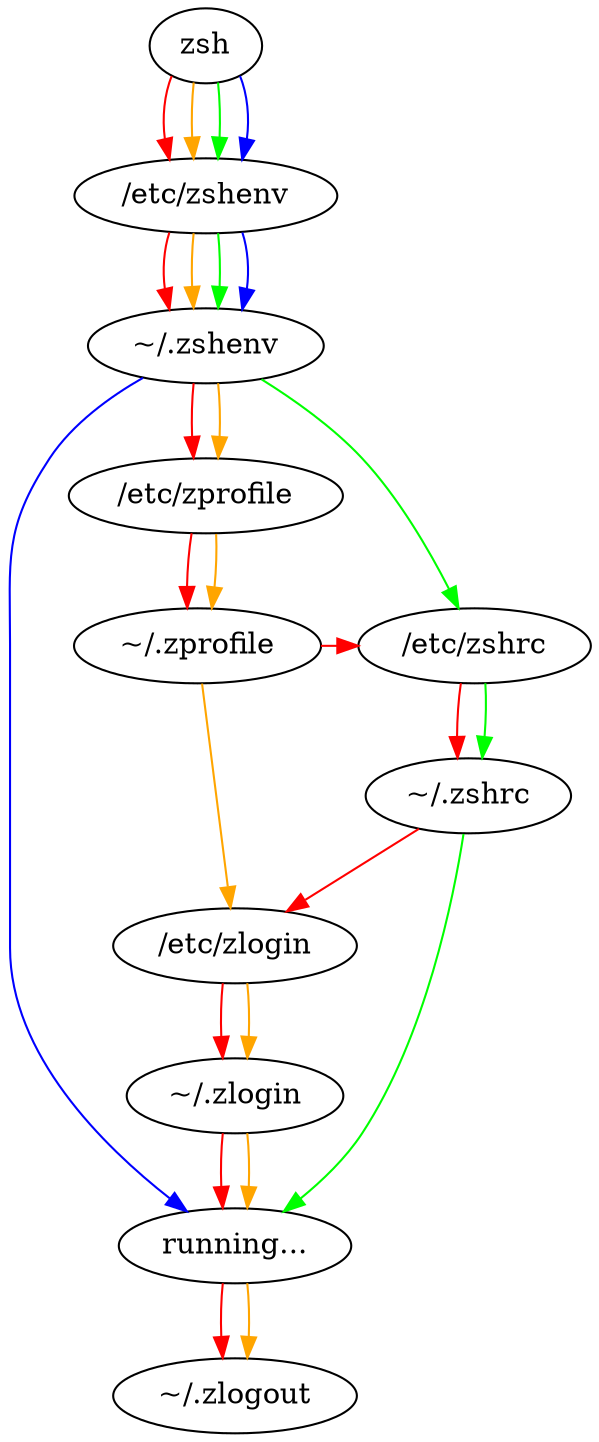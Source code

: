 // adapted from 
// https://heptapod.host/flowblok/shell-startup/-/blob/branch/default/diagram/impl-actual.dot
digraph {
//    {rank=same;
//    zsh
//    }


    zsh_running [label="running..."]


    etc_zshenv [label="/etc/zshenv"]
    etc_zprofile [label="/etc/zprofile"]
    etc_zshrc [label="/etc/zshrc"]
    etc_zlogin [label="/etc/zlogin"]

    dot_zlogin [label="~/.zlogin"]
    dot_zlogout [label="~/.zlogout"]
    dot_zprofile [label="~/.zprofile"]
    dot_zshrc [label="~/.zshrc"]
    {rank=same;
    dot_zprofile [label="~/.zprofile"]
    etc_zshrc [label="/etc/zshrc"]
    }
    dot_zshenv [label="~/.zshenv"]

    // ZSH

    // PATH: zsh, login, interactive
    edge [color=red, style=solid]
    zsh -> etc_zshenv

    etc_zshenv -> dot_zshenv
    dot_zshenv -> etc_zprofile
    etc_zprofile -> dot_zprofile
    dot_zprofile -> etc_zshrc
    etc_zshrc -> dot_zshrc
    dot_zshrc -> etc_zlogin
    etc_zlogin -> dot_zlogin

    dot_zlogin -> zsh_running

    zsh_running -> dot_zlogout

    // PATH: zsh, login, non-interactive
    edge [color=orange, style=solid]
    zsh -> etc_zshenv

    etc_zshenv -> dot_zshenv
    dot_zshenv -> etc_zprofile
    etc_zprofile -> dot_zprofile
    dot_zprofile -> etc_zlogin
    etc_zlogin -> dot_zlogin

    dot_zlogin -> zsh_running

    zsh_running -> dot_zlogout

    // PATH: zsh, non-login, interactive
    edge [color=green, style=solid]
    zsh -> etc_zshenv

    etc_zshenv -> dot_zshenv
    dot_zshenv -> etc_zshrc
    etc_zshrc -> dot_zshrc

    dot_zshrc -> zsh_running

    // PATH: zsh, non-login, non-interactive
    edge [color=blue, style=solid]
    zsh -> etc_zshenv

    etc_zshenv -> dot_zshenv
    dot_zshenv -> zsh_running

}